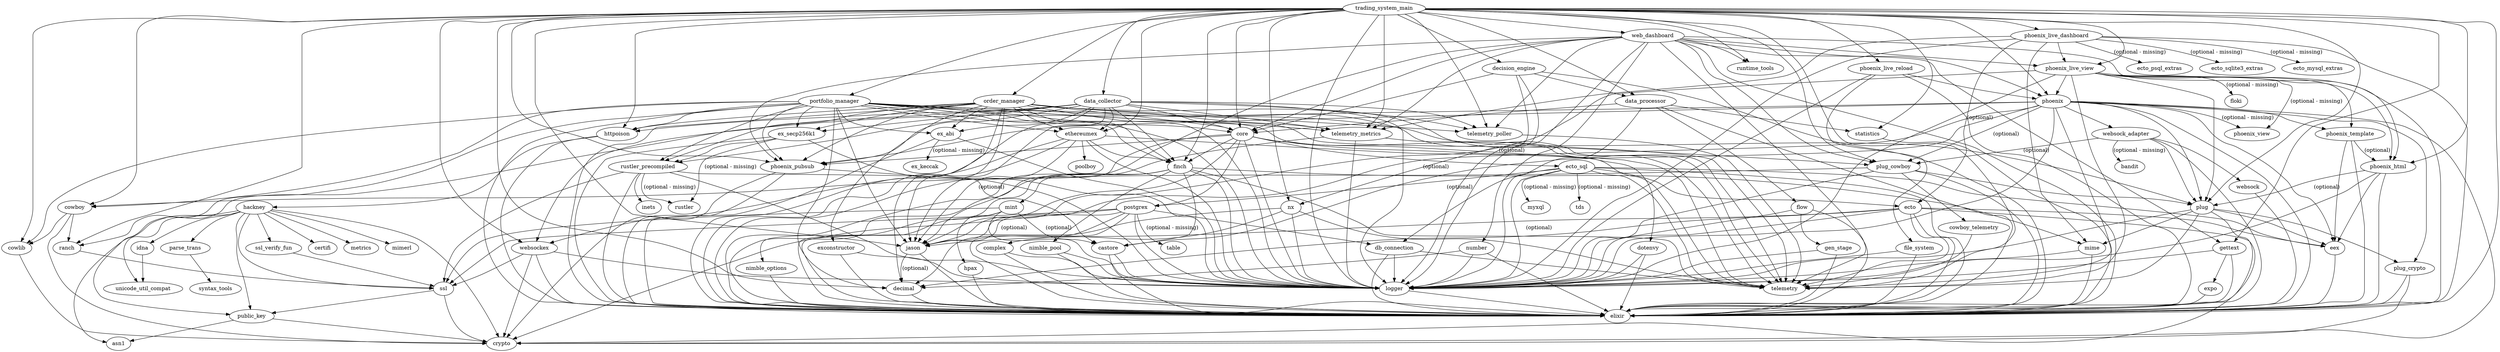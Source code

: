 digraph "application tree" {
  "trading_system_main"
  "trading_system_main" -> "core"
  "core" -> "dotenvy"
  "dotenvy" -> "elixir"
  "dotenvy" -> "logger"
  "logger" -> "elixir"
  "core" -> "ecto_sql"
  "ecto_sql" -> "db_connection"
  "db_connection" -> "elixir"
  "db_connection" -> "logger"
  "db_connection" -> "telemetry"
  "ecto_sql" -> "ecto"
  "ecto" -> "crypto"
  "ecto" -> "decimal"
  "decimal" -> "elixir"
  "ecto" -> "eex"
  "eex" -> "elixir"
  "ecto" -> "elixir"
  "ecto" -> "jason" [label="(optional)"]
  "jason" -> "decimal" [label="(optional)"]
  "jason" -> "elixir"
  "ecto" -> "logger"
  "ecto" -> "telemetry"
  "ecto_sql" -> "eex"
  "ecto_sql" -> "elixir"
  "ecto_sql" -> "logger"
  "ecto_sql" -> "myxql" [label="(optional - missing)"]
  "ecto_sql" -> "postgrex" [label="(optional)"]
  "postgrex" -> "crypto"
  "postgrex" -> "db_connection"
  "postgrex" -> "decimal"
  "postgrex" -> "elixir"
  "postgrex" -> "jason" [label="(optional)"]
  "postgrex" -> "logger"
  "postgrex" -> "ssl"
  "ssl" -> "crypto"
  "ssl" -> "public_key"
  "public_key" -> "asn1"
  "public_key" -> "crypto"
  "postgrex" -> "table" [label="(optional - missing)"]
  "ecto_sql" -> "tds" [label="(optional - missing)"]
  "ecto_sql" -> "telemetry"
  "core" -> "elixir"
  "core" -> "finch"
  "finch" -> "castore"
  "castore" -> "elixir"
  "castore" -> "logger"
  "finch" -> "elixir"
  "finch" -> "logger"
  "finch" -> "mime"
  "mime" -> "elixir"
  "mime" -> "logger"
  "finch" -> "mint"
  "mint" -> "castore" [label="(optional)"]
  "mint" -> "elixir"
  "mint" -> "hpax"
  "hpax" -> "elixir"
  "mint" -> "logger"
  "mint" -> "ssl"
  "finch" -> "nimble_options"
  "nimble_options" -> "elixir"
  "finch" -> "nimble_pool"
  "nimble_pool" -> "elixir"
  "nimble_pool" -> "logger"
  "finch" -> "telemetry"
  "core" -> "jason"
  "core" -> "logger"
  "core" -> "phoenix_pubsub"
  "phoenix_pubsub" -> "crypto"
  "phoenix_pubsub" -> "elixir"
  "phoenix_pubsub" -> "logger"
  "core" -> "postgrex"
  "core" -> "telemetry"
  "trading_system_main" -> "cowboy"
  "cowboy" -> "cowlib"
  "cowlib" -> "crypto"
  "cowboy" -> "crypto"
  "cowboy" -> "ranch"
  "ranch" -> "ssl"
  "trading_system_main" -> "cowlib"
  "trading_system_main" -> "data_collector"
  "data_collector" -> "core"
  "data_collector" -> "elixir"
  "data_collector" -> "ethereumex"
  "ethereumex" -> "elixir"
  "ethereumex" -> "finch"
  "ethereumex" -> "jason" [label="(optional)"]
  "ethereumex" -> "logger"
  "ethereumex" -> "poolboy"
  "ethereumex" -> "telemetry"
  "ethereumex" -> "websockex"
  "websockex" -> "crypto"
  "websockex" -> "elixir"
  "websockex" -> "logger"
  "websockex" -> "ssl"
  "data_collector" -> "ex_abi"
  "ex_abi" -> "elixir"
  "ex_abi" -> "ex_keccak" [label="(optional - missing)"]
  "ex_abi" -> "logger"
  "data_collector" -> "ex_secp256k1"
  "ex_secp256k1" -> "elixir"
  "ex_secp256k1" -> "logger"
  "ex_secp256k1" -> "rustler" [label="(optional - missing)"]
  "ex_secp256k1" -> "rustler_precompiled"
  "rustler_precompiled" -> "castore"
  "rustler_precompiled" -> "elixir"
  "rustler_precompiled" -> "inets"
  "rustler_precompiled" -> "logger"
  "rustler_precompiled" -> "rustler" [label="(optional - missing)"]
  "rustler_precompiled" -> "ssl"
  "data_collector" -> "finch"
  "data_collector" -> "httpoison"
  "httpoison" -> "elixir"
  "httpoison" -> "hackney"
  "hackney" -> "asn1"
  "hackney" -> "certifi"
  "hackney" -> "crypto"
  "hackney" -> "idna"
  "idna" -> "unicode_util_compat"
  "hackney" -> "metrics"
  "hackney" -> "mimerl"
  "hackney" -> "parse_trans"
  "parse_trans" -> "syntax_tools"
  "hackney" -> "public_key"
  "hackney" -> "ssl"
  "hackney" -> "ssl_verify_fun"
  "ssl_verify_fun" -> "ssl"
  "hackney" -> "unicode_util_compat"
  "data_collector" -> "jason"
  "data_collector" -> "logger"
  "data_collector" -> "phoenix_pubsub"
  "data_collector" -> "rustler_precompiled"
  "data_collector" -> "telemetry"
  "data_collector" -> "telemetry_metrics"
  "telemetry_metrics" -> "elixir"
  "telemetry_metrics" -> "logger"
  "telemetry_metrics" -> "telemetry"
  "data_collector" -> "telemetry_poller"
  "telemetry_poller" -> "telemetry"
  "data_collector" -> "websockex"
  "trading_system_main" -> "data_processor"
  "data_processor" -> "core"
  "data_processor" -> "elixir"
  "data_processor" -> "flow"
  "flow" -> "elixir"
  "flow" -> "gen_stage"
  "gen_stage" -> "elixir"
  "gen_stage" -> "logger"
  "flow" -> "logger"
  "data_processor" -> "logger"
  "data_processor" -> "statistics"
  "statistics" -> "elixir"
  "trading_system_main" -> "decimal"
  "trading_system_main" -> "decision_engine"
  "decision_engine" -> "core"
  "decision_engine" -> "data_processor"
  "decision_engine" -> "elixir"
  "decision_engine" -> "logger"
  "decision_engine" -> "nx"
  "nx" -> "complex"
  "complex" -> "elixir"
  "complex" -> "logger"
  "nx" -> "elixir"
  "nx" -> "logger"
  "nx" -> "telemetry"
  "trading_system_main" -> "elixir"
  "trading_system_main" -> "ethereumex"
  "trading_system_main" -> "finch"
  "trading_system_main" -> "gettext"
  "gettext" -> "elixir"
  "gettext" -> "expo"
  "expo" -> "elixir"
  "gettext" -> "logger"
  "trading_system_main" -> "httpoison"
  "trading_system_main" -> "jason"
  "trading_system_main" -> "logger"
  "trading_system_main" -> "nx"
  "trading_system_main" -> "order_manager"
  "order_manager" -> "core"
  "order_manager" -> "decimal"
  "order_manager" -> "elixir"
  "order_manager" -> "ethereumex"
  "order_manager" -> "ex_abi"
  "order_manager" -> "ex_secp256k1"
  "order_manager" -> "exconstructor"
  "exconstructor" -> "elixir"
  "exconstructor" -> "logger"
  "order_manager" -> "finch"
  "order_manager" -> "httpoison"
  "order_manager" -> "jason"
  "order_manager" -> "logger"
  "order_manager" -> "phoenix_pubsub"
  "order_manager" -> "rustler_precompiled"
  "order_manager" -> "telemetry"
  "order_manager" -> "telemetry_metrics"
  "order_manager" -> "telemetry_poller"
  "trading_system_main" -> "phoenix"
  "phoenix" -> "castore"
  "phoenix" -> "crypto"
  "phoenix" -> "eex"
  "phoenix" -> "elixir"
  "phoenix" -> "jason" [label="(optional)"]
  "phoenix" -> "logger"
  "phoenix" -> "phoenix_pubsub"
  "phoenix" -> "phoenix_template"
  "phoenix_template" -> "eex"
  "phoenix_template" -> "elixir"
  "phoenix_template" -> "phoenix_html" [label="(optional)"]
  "phoenix_html" -> "eex"
  "phoenix_html" -> "elixir"
  "phoenix_html" -> "logger"
  "phoenix_html" -> "plug" [label="(optional)"]
  "plug" -> "eex"
  "plug" -> "elixir"
  "plug" -> "logger"
  "plug" -> "mime"
  "plug" -> "plug_crypto"
  "plug_crypto" -> "crypto"
  "plug_crypto" -> "elixir"
  "plug" -> "telemetry"
  "phoenix" -> "phoenix_view" [label="(optional - missing)"]
  "phoenix" -> "plug"
  "phoenix" -> "plug_cowboy" [label="(optional)"]
  "plug_cowboy" -> "cowboy"
  "plug_cowboy" -> "cowboy_telemetry"
  "cowboy_telemetry" -> "telemetry"
  "plug_cowboy" -> "elixir"
  "plug_cowboy" -> "logger"
  "plug_cowboy" -> "plug"
  "phoenix" -> "plug_crypto"
  "phoenix" -> "public_key"
  "phoenix" -> "telemetry"
  "phoenix" -> "websock_adapter"
  "websock_adapter" -> "bandit" [label="(optional - missing)"]
  "websock_adapter" -> "elixir"
  "websock_adapter" -> "plug"
  "websock_adapter" -> "plug_cowboy" [label="(optional)"]
  "websock_adapter" -> "websock"
  "websock" -> "elixir"
  "trading_system_main" -> "phoenix_html"
  "trading_system_main" -> "phoenix_live_dashboard"
  "phoenix_live_dashboard" -> "ecto" [label="(optional)"]
  "phoenix_live_dashboard" -> "ecto_mysql_extras" [label="(optional - missing)"]
  "phoenix_live_dashboard" -> "ecto_psql_extras" [label="(optional - missing)"]
  "phoenix_live_dashboard" -> "ecto_sqlite3_extras" [label="(optional - missing)"]
  "phoenix_live_dashboard" -> "elixir"
  "phoenix_live_dashboard" -> "logger"
  "phoenix_live_dashboard" -> "mime"
  "phoenix_live_dashboard" -> "phoenix_live_view"
  "phoenix_live_view" -> "elixir"
  "phoenix_live_view" -> "floki" [label="(optional - missing)"]
  "phoenix_live_view" -> "jason" [label="(optional)"]
  "phoenix_live_view" -> "logger"
  "phoenix_live_view" -> "phoenix"
  "phoenix_live_view" -> "phoenix_html"
  "phoenix_live_view" -> "phoenix_template"
  "phoenix_live_view" -> "phoenix_view" [label="(optional - missing)"]
  "phoenix_live_view" -> "plug"
  "phoenix_live_view" -> "telemetry"
  "phoenix_live_dashboard" -> "telemetry_metrics"
  "trading_system_main" -> "phoenix_live_reload"
  "phoenix_live_reload" -> "elixir"
  "phoenix_live_reload" -> "file_system"
  "file_system" -> "elixir"
  "file_system" -> "logger"
  "phoenix_live_reload" -> "logger"
  "phoenix_live_reload" -> "phoenix"
  "trading_system_main" -> "phoenix_live_view"
  "trading_system_main" -> "phoenix_pubsub"
  "trading_system_main" -> "plug"
  "trading_system_main" -> "plug_cowboy"
  "trading_system_main" -> "portfolio_manager"
  "portfolio_manager" -> "core"
  "portfolio_manager" -> "cowboy"
  "portfolio_manager" -> "cowlib"
  "portfolio_manager" -> "decimal"
  "portfolio_manager" -> "elixir"
  "portfolio_manager" -> "ethereumex"
  "portfolio_manager" -> "ex_abi"
  "portfolio_manager" -> "ex_secp256k1"
  "portfolio_manager" -> "finch"
  "portfolio_manager" -> "httpoison"
  "portfolio_manager" -> "jason"
  "portfolio_manager" -> "logger"
  "portfolio_manager" -> "phoenix_pubsub"
  "portfolio_manager" -> "plug"
  "portfolio_manager" -> "plug_cowboy"
  "portfolio_manager" -> "ranch"
  "portfolio_manager" -> "rustler_precompiled"
  "portfolio_manager" -> "telemetry"
  "portfolio_manager" -> "telemetry_metrics"
  "portfolio_manager" -> "telemetry_poller"
  "trading_system_main" -> "ranch"
  "trading_system_main" -> "runtime_tools"
  "trading_system_main" -> "statistics"
  "trading_system_main" -> "telemetry"
  "trading_system_main" -> "telemetry_metrics"
  "trading_system_main" -> "telemetry_poller"
  "trading_system_main" -> "web_dashboard"
  "web_dashboard" -> "core"
  "web_dashboard" -> "elixir"
  "web_dashboard" -> "gettext"
  "web_dashboard" -> "jason"
  "web_dashboard" -> "logger"
  "web_dashboard" -> "number"
  "number" -> "decimal"
  "number" -> "elixir"
  "number" -> "logger"
  "web_dashboard" -> "phoenix"
  "web_dashboard" -> "phoenix_html"
  "web_dashboard" -> "phoenix_live_view"
  "web_dashboard" -> "phoenix_pubsub"
  "web_dashboard" -> "plug_cowboy"
  "web_dashboard" -> "runtime_tools"
  "web_dashboard" -> "telemetry"
  "web_dashboard" -> "telemetry_metrics"
  "web_dashboard" -> "telemetry_poller"
  "trading_system_main" -> "websockex"
}
